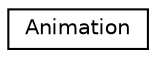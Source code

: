 digraph "Graphical Class Hierarchy"
{
  edge [fontname="Helvetica",fontsize="10",labelfontname="Helvetica",labelfontsize="10"];
  node [fontname="Helvetica",fontsize="10",shape=record];
  rankdir="LR";
  Node1 [label="Animation",height=0.2,width=0.4,color="black", fillcolor="white", style="filled",URL="$struct_animation.html",tooltip="Struct that handles animation state. "];
}
